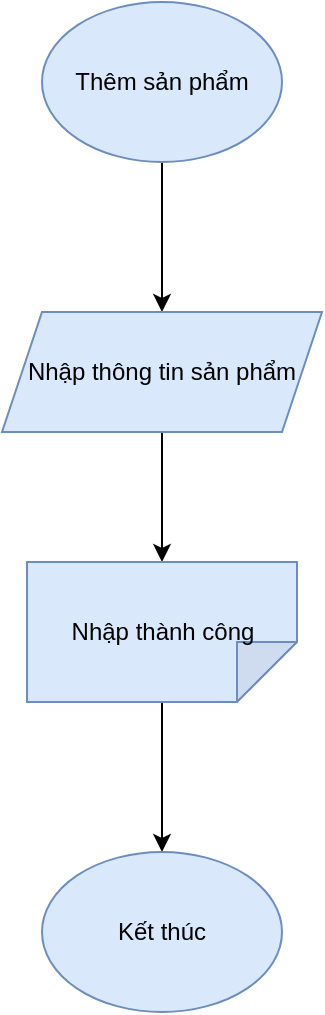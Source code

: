 <mxfile version="13.9.9" type="device" pages="7"><diagram id="C5RBs43oDa-KdzZeNtuy" name="Page-1"><mxGraphModel dx="1422" dy="814" grid="1" gridSize="10" guides="1" tooltips="1" connect="1" arrows="1" fold="1" page="1" pageScale="1" pageWidth="1654" pageHeight="1169" background="none" math="0" shadow="0"><root><mxCell id="WIyWlLk6GJQsqaUBKTNV-0"/><mxCell id="WIyWlLk6GJQsqaUBKTNV-1" parent="WIyWlLk6GJQsqaUBKTNV-0"/><mxCell id="z5embN9jQqUzlBEY5EM7-3" value="" style="edgeStyle=orthogonalEdgeStyle;rounded=0;orthogonalLoop=1;jettySize=auto;html=1;" edge="1" parent="WIyWlLk6GJQsqaUBKTNV-1" source="z5embN9jQqUzlBEY5EM7-1" target="z5embN9jQqUzlBEY5EM7-2"><mxGeometry relative="1" as="geometry"/></mxCell><mxCell id="z5embN9jQqUzlBEY5EM7-1" value="Thêm sản phẩm" style="ellipse;whiteSpace=wrap;html=1;fillColor=#dae8fc;strokeColor=#6c8ebf;" vertex="1" parent="WIyWlLk6GJQsqaUBKTNV-1"><mxGeometry x="610" y="400" width="120" height="80" as="geometry"/></mxCell><mxCell id="z5embN9jQqUzlBEY5EM7-5" value="" style="edgeStyle=orthogonalEdgeStyle;rounded=0;orthogonalLoop=1;jettySize=auto;html=1;" edge="1" parent="WIyWlLk6GJQsqaUBKTNV-1" source="z5embN9jQqUzlBEY5EM7-2" target="z5embN9jQqUzlBEY5EM7-4"><mxGeometry relative="1" as="geometry"/></mxCell><mxCell id="z5embN9jQqUzlBEY5EM7-2" value="Nhập thông tin sản phẩm" style="shape=parallelogram;perimeter=parallelogramPerimeter;whiteSpace=wrap;html=1;fixedSize=1;strokeColor=#6c8ebf;fillColor=#dae8fc;" vertex="1" parent="WIyWlLk6GJQsqaUBKTNV-1"><mxGeometry x="590" y="555" width="160" height="60" as="geometry"/></mxCell><mxCell id="z5embN9jQqUzlBEY5EM7-7" value="" style="edgeStyle=orthogonalEdgeStyle;rounded=0;orthogonalLoop=1;jettySize=auto;html=1;" edge="1" parent="WIyWlLk6GJQsqaUBKTNV-1" source="z5embN9jQqUzlBEY5EM7-4" target="z5embN9jQqUzlBEY5EM7-6"><mxGeometry relative="1" as="geometry"/></mxCell><mxCell id="z5embN9jQqUzlBEY5EM7-4" value="Nhập thành công" style="shape=note;whiteSpace=wrap;html=1;backgroundOutline=1;darkOpacity=0.05;strokeColor=#6c8ebf;fillColor=#dae8fc;direction=south;" vertex="1" parent="WIyWlLk6GJQsqaUBKTNV-1"><mxGeometry x="602.5" y="680" width="135" height="70" as="geometry"/></mxCell><mxCell id="z5embN9jQqUzlBEY5EM7-6" value="Kết thúc" style="ellipse;whiteSpace=wrap;html=1;strokeColor=#6c8ebf;fillColor=#dae8fc;" vertex="1" parent="WIyWlLk6GJQsqaUBKTNV-1"><mxGeometry x="610" y="825" width="120" height="80" as="geometry"/></mxCell></root></mxGraphModel></diagram><diagram id="gBi8NSahCnaKJyosKips" name="Page-2"><mxGraphModel dx="1422" dy="814" grid="1" gridSize="10" guides="1" tooltips="1" connect="1" arrows="1" fold="1" page="1" pageScale="1" pageWidth="1654" pageHeight="1169" math="0" shadow="0"><root><mxCell id="kQyOSCyntuC2I7N7tL3c-0"/><mxCell id="kQyOSCyntuC2I7N7tL3c-1" parent="kQyOSCyntuC2I7N7tL3c-0"/><mxCell id="RY5aost9MhRdPOs0SJP--1" value="" style="edgeStyle=orthogonalEdgeStyle;rounded=0;orthogonalLoop=1;jettySize=auto;html=1;" edge="1" parent="kQyOSCyntuC2I7N7tL3c-1" source="kQyOSCyntuC2I7N7tL3c-2" target="RY5aost9MhRdPOs0SJP--0"><mxGeometry relative="1" as="geometry"/></mxCell><mxCell id="kQyOSCyntuC2I7N7tL3c-2" value="Delete Element" style="ellipse;whiteSpace=wrap;html=1;fillColor=#dae8fc;strokeColor=#6c8ebf;" vertex="1" parent="kQyOSCyntuC2I7N7tL3c-1"><mxGeometry x="660" y="230" width="130" height="90" as="geometry"/></mxCell><mxCell id="RY5aost9MhRdPOs0SJP--9" value="" style="edgeStyle=orthogonalEdgeStyle;rounded=0;orthogonalLoop=1;jettySize=auto;html=1;" edge="1" parent="kQyOSCyntuC2I7N7tL3c-1" source="RY5aost9MhRdPOs0SJP--0" target="RY5aost9MhRdPOs0SJP--4"><mxGeometry relative="1" as="geometry"/></mxCell><mxCell id="RY5aost9MhRdPOs0SJP--0" value="Nhập ID sản phẩm cần xóa" style="shape=parallelogram;perimeter=parallelogramPerimeter;whiteSpace=wrap;html=1;fixedSize=1;strokeColor=#6c8ebf;fillColor=#dae8fc;" vertex="1" parent="kQyOSCyntuC2I7N7tL3c-1"><mxGeometry x="652.5" y="400" width="145" height="75" as="geometry"/></mxCell><mxCell id="RY5aost9MhRdPOs0SJP--13" value="" style="edgeStyle=orthogonalEdgeStyle;rounded=0;orthogonalLoop=1;jettySize=auto;html=1;" edge="1" parent="kQyOSCyntuC2I7N7tL3c-1" source="RY5aost9MhRdPOs0SJP--4" target="RY5aost9MhRdPOs0SJP--12"><mxGeometry relative="1" as="geometry"/></mxCell><mxCell id="RY5aost9MhRdPOs0SJP--20" value="" style="edgeStyle=orthogonalEdgeStyle;rounded=0;orthogonalLoop=1;jettySize=auto;html=1;" edge="1" parent="kQyOSCyntuC2I7N7tL3c-1" source="RY5aost9MhRdPOs0SJP--4" target="RY5aost9MhRdPOs0SJP--19"><mxGeometry relative="1" as="geometry"/></mxCell><mxCell id="RY5aost9MhRdPOs0SJP--4" value="Kiểm Tra ID" style="rhombus;whiteSpace=wrap;html=1;rotation=0;fillColor=#dae8fc;strokeColor=#6c8ebf;" vertex="1" parent="kQyOSCyntuC2I7N7tL3c-1"><mxGeometry x="662.5" y="560" width="125" height="80" as="geometry"/></mxCell><mxCell id="RY5aost9MhRdPOs0SJP--15" value="" style="edgeStyle=orthogonalEdgeStyle;rounded=0;orthogonalLoop=1;jettySize=auto;html=1;" edge="1" parent="kQyOSCyntuC2I7N7tL3c-1" source="RY5aost9MhRdPOs0SJP--12" target="RY5aost9MhRdPOs0SJP--14"><mxGeometry relative="1" as="geometry"/></mxCell><mxCell id="RY5aost9MhRdPOs0SJP--12" value="map.remove(id)" style="whiteSpace=wrap;html=1;fillColor=#dae8fc;strokeColor=#6c8ebf;" vertex="1" parent="kQyOSCyntuC2I7N7tL3c-1"><mxGeometry x="460" y="570" width="120" height="60" as="geometry"/></mxCell><mxCell id="RY5aost9MhRdPOs0SJP--17" style="edgeStyle=orthogonalEdgeStyle;rounded=0;orthogonalLoop=1;jettySize=auto;html=1;entryX=0;entryY=0.5;entryDx=0;entryDy=0;" edge="1" parent="kQyOSCyntuC2I7N7tL3c-1" source="RY5aost9MhRdPOs0SJP--14" target="RY5aost9MhRdPOs0SJP--16"><mxGeometry relative="1" as="geometry"><mxPoint x="690" y="740" as="targetPoint"/></mxGeometry></mxCell><mxCell id="RY5aost9MhRdPOs0SJP--14" value="Xóa thành công" style="shape=note;whiteSpace=wrap;html=1;backgroundOutline=1;darkOpacity=0.05;strokeColor=#6c8ebf;fillColor=#dae8fc;direction=south;" vertex="1" parent="kQyOSCyntuC2I7N7tL3c-1"><mxGeometry x="470" y="700" width="100" height="80" as="geometry"/></mxCell><mxCell id="RY5aost9MhRdPOs0SJP--26" value="" style="edgeStyle=orthogonalEdgeStyle;rounded=0;orthogonalLoop=1;jettySize=auto;html=1;" edge="1" parent="kQyOSCyntuC2I7N7tL3c-1" source="RY5aost9MhRdPOs0SJP--16" target="RY5aost9MhRdPOs0SJP--25"><mxGeometry relative="1" as="geometry"/></mxCell><mxCell id="RY5aost9MhRdPOs0SJP--16" value="" style="ellipse;whiteSpace=wrap;html=1;aspect=fixed;fillColor=#dae8fc;strokeColor=#6c8ebf;" vertex="1" parent="kQyOSCyntuC2I7N7tL3c-1"><mxGeometry x="705" y="720" width="40" height="40" as="geometry"/></mxCell><mxCell id="RY5aost9MhRdPOs0SJP--18" value="True" style="text;html=1;align=center;verticalAlign=middle;resizable=0;points=[];autosize=1;" vertex="1" parent="kQyOSCyntuC2I7N7tL3c-1"><mxGeometry x="610" y="575" width="40" height="20" as="geometry"/></mxCell><mxCell id="RY5aost9MhRdPOs0SJP--23" value="" style="edgeStyle=orthogonalEdgeStyle;rounded=0;orthogonalLoop=1;jettySize=auto;html=1;" edge="1" parent="kQyOSCyntuC2I7N7tL3c-1" source="RY5aost9MhRdPOs0SJP--19" target="RY5aost9MhRdPOs0SJP--22"><mxGeometry relative="1" as="geometry"/></mxCell><mxCell id="RY5aost9MhRdPOs0SJP--19" value="Không thực hiện" style="whiteSpace=wrap;html=1;strokeColor=#6c8ebf;fillColor=#dae8fc;" vertex="1" parent="kQyOSCyntuC2I7N7tL3c-1"><mxGeometry x="870" y="570" width="120" height="60" as="geometry"/></mxCell><mxCell id="RY5aost9MhRdPOs0SJP--24" style="edgeStyle=orthogonalEdgeStyle;rounded=0;orthogonalLoop=1;jettySize=auto;html=1;" edge="1" parent="kQyOSCyntuC2I7N7tL3c-1" source="RY5aost9MhRdPOs0SJP--22" target="RY5aost9MhRdPOs0SJP--16"><mxGeometry relative="1" as="geometry"/></mxCell><mxCell id="RY5aost9MhRdPOs0SJP--22" value="Không tìm thấy ID tương ứng" style="shape=note;whiteSpace=wrap;html=1;backgroundOutline=1;darkOpacity=0.05;strokeColor=#6c8ebf;fillColor=#dae8fc;rotation=0;direction=south;" vertex="1" parent="kQyOSCyntuC2I7N7tL3c-1"><mxGeometry x="880" y="700" width="100" height="80" as="geometry"/></mxCell><mxCell id="RY5aost9MhRdPOs0SJP--25" value="Kết thúc" style="ellipse;whiteSpace=wrap;html=1;fillColor=#dae8fc;strokeColor=#6c8ebf;" vertex="1" parent="kQyOSCyntuC2I7N7tL3c-1"><mxGeometry x="665" y="820" width="120" height="80" as="geometry"/></mxCell><mxCell id="H4AreqDqLy1xKIcV6Jph-0" value="False" style="text;html=1;align=center;verticalAlign=middle;resizable=0;points=[];autosize=1;" vertex="1" parent="kQyOSCyntuC2I7N7tL3c-1"><mxGeometry x="797.5" y="575" width="40" height="20" as="geometry"/></mxCell></root></mxGraphModel></diagram><diagram id="Jdf-fslVia64uTI4Vb70" name="Page-3"><mxGraphModel dx="1422" dy="814" grid="1" gridSize="10" guides="1" tooltips="1" connect="1" arrows="1" fold="1" page="1" pageScale="1" pageWidth="1654" pageHeight="1169" math="0" shadow="0"><root><mxCell id="Fj0uGgO5umCTcltrZ1dI-0"/><mxCell id="Fj0uGgO5umCTcltrZ1dI-1" parent="Fj0uGgO5umCTcltrZ1dI-0"/><mxCell id="bQ5ASnAF2lfRJzPQtW0T-1" value="" style="edgeStyle=orthogonalEdgeStyle;rounded=0;orthogonalLoop=1;jettySize=auto;html=1;fillColor=#dae8fc;strokeColor=#6c8ebf;" edge="1" parent="Fj0uGgO5umCTcltrZ1dI-1" source="Fj0uGgO5umCTcltrZ1dI-2" target="bQ5ASnAF2lfRJzPQtW0T-0"><mxGeometry relative="1" as="geometry"/></mxCell><mxCell id="Fj0uGgO5umCTcltrZ1dI-2" value="Update Element" style="ellipse;whiteSpace=wrap;html=1;fillColor=#dae8fc;strokeColor=#6c8ebf;" vertex="1" parent="Fj0uGgO5umCTcltrZ1dI-1"><mxGeometry x="640" y="280" width="120" height="80" as="geometry"/></mxCell><mxCell id="bQ5ASnAF2lfRJzPQtW0T-3" value="" style="edgeStyle=orthogonalEdgeStyle;rounded=0;orthogonalLoop=1;jettySize=auto;html=1;fillColor=#dae8fc;strokeColor=#6c8ebf;" edge="1" parent="Fj0uGgO5umCTcltrZ1dI-1" source="bQ5ASnAF2lfRJzPQtW0T-0" target="bQ5ASnAF2lfRJzPQtW0T-2"><mxGeometry relative="1" as="geometry"/></mxCell><mxCell id="bQ5ASnAF2lfRJzPQtW0T-0" value="Nhập ID cần Update" style="shape=parallelogram;perimeter=parallelogramPerimeter;whiteSpace=wrap;html=1;fixedSize=1;fillColor=#dae8fc;strokeColor=#6c8ebf;" vertex="1" parent="Fj0uGgO5umCTcltrZ1dI-1"><mxGeometry x="622.5" y="440" width="155" height="80" as="geometry"/></mxCell><mxCell id="ogclpyrymg-iHkzG-lgx-1" value="" style="edgeStyle=orthogonalEdgeStyle;rounded=0;orthogonalLoop=1;jettySize=auto;html=1;fillColor=#dae8fc;strokeColor=#6c8ebf;" edge="1" parent="Fj0uGgO5umCTcltrZ1dI-1" source="bQ5ASnAF2lfRJzPQtW0T-2" target="ogclpyrymg-iHkzG-lgx-0"><mxGeometry relative="1" as="geometry"/></mxCell><mxCell id="ogclpyrymg-iHkzG-lgx-8" value="" style="edgeStyle=orthogonalEdgeStyle;rounded=0;orthogonalLoop=1;jettySize=auto;html=1;fillColor=#dae8fc;strokeColor=#6c8ebf;" edge="1" parent="Fj0uGgO5umCTcltrZ1dI-1" source="bQ5ASnAF2lfRJzPQtW0T-2" target="ogclpyrymg-iHkzG-lgx-7"><mxGeometry relative="1" as="geometry"/></mxCell><mxCell id="bQ5ASnAF2lfRJzPQtW0T-2" value="Kiểm tra ID" style="rhombus;whiteSpace=wrap;html=1;fillColor=#dae8fc;strokeColor=#6c8ebf;" vertex="1" parent="Fj0uGgO5umCTcltrZ1dI-1"><mxGeometry x="635" y="600" width="130" height="80" as="geometry"/></mxCell><mxCell id="ogclpyrymg-iHkzG-lgx-4" value="" style="edgeStyle=orthogonalEdgeStyle;rounded=0;orthogonalLoop=1;jettySize=auto;html=1;fillColor=#dae8fc;strokeColor=#6c8ebf;" edge="1" parent="Fj0uGgO5umCTcltrZ1dI-1" source="ogclpyrymg-iHkzG-lgx-0" target="ogclpyrymg-iHkzG-lgx-3"><mxGeometry relative="1" as="geometry"/></mxCell><mxCell id="ogclpyrymg-iHkzG-lgx-0" value="Thay đổi các thông số của sản phẩm" style="whiteSpace=wrap;html=1;fillColor=#dae8fc;strokeColor=#6c8ebf;" vertex="1" parent="Fj0uGgO5umCTcltrZ1dI-1"><mxGeometry x="420" y="605" width="130" height="70" as="geometry"/></mxCell><mxCell id="ogclpyrymg-iHkzG-lgx-2" value="True" style="text;html=1;align=center;verticalAlign=middle;resizable=0;points=[];autosize=1;" vertex="1" parent="Fj0uGgO5umCTcltrZ1dI-1"><mxGeometry x="580" y="620" width="40" height="20" as="geometry"/></mxCell><mxCell id="ogclpyrymg-iHkzG-lgx-6" value="" style="edgeStyle=orthogonalEdgeStyle;rounded=0;orthogonalLoop=1;jettySize=auto;html=1;fillColor=#dae8fc;strokeColor=#6c8ebf;" edge="1" parent="Fj0uGgO5umCTcltrZ1dI-1" source="ogclpyrymg-iHkzG-lgx-3" target="ogclpyrymg-iHkzG-lgx-5"><mxGeometry relative="1" as="geometry"/></mxCell><mxCell id="ogclpyrymg-iHkzG-lgx-3" value="Update thành công" style="shape=note;whiteSpace=wrap;html=1;backgroundOutline=1;darkOpacity=0.05;direction=south;fillColor=#dae8fc;strokeColor=#6c8ebf;" vertex="1" parent="Fj0uGgO5umCTcltrZ1dI-1"><mxGeometry x="435" y="750" width="100" height="80" as="geometry"/></mxCell><mxCell id="5IWNwTG2UuX8YA0xc3Sx-2" value="" style="edgeStyle=orthogonalEdgeStyle;rounded=0;orthogonalLoop=1;jettySize=auto;html=1;fillColor=#dae8fc;strokeColor=#6c8ebf;" edge="1" parent="Fj0uGgO5umCTcltrZ1dI-1" source="ogclpyrymg-iHkzG-lgx-5" target="5IWNwTG2UuX8YA0xc3Sx-1"><mxGeometry relative="1" as="geometry"/></mxCell><mxCell id="ogclpyrymg-iHkzG-lgx-5" value="" style="ellipse;whiteSpace=wrap;html=1;fillColor=#dae8fc;strokeColor=#6c8ebf;" vertex="1" parent="Fj0uGgO5umCTcltrZ1dI-1"><mxGeometry x="685" y="775" width="30" height="30" as="geometry"/></mxCell><mxCell id="zKoEHIXveLMd4FrSXwEP-1" value="" style="edgeStyle=orthogonalEdgeStyle;rounded=0;orthogonalLoop=1;jettySize=auto;html=1;fillColor=#dae8fc;strokeColor=#6c8ebf;" edge="1" parent="Fj0uGgO5umCTcltrZ1dI-1" source="ogclpyrymg-iHkzG-lgx-7" target="zKoEHIXveLMd4FrSXwEP-0"><mxGeometry relative="1" as="geometry"/></mxCell><mxCell id="ogclpyrymg-iHkzG-lgx-7" value="không thức hiện" style="whiteSpace=wrap;html=1;fillColor=#dae8fc;strokeColor=#6c8ebf;" vertex="1" parent="Fj0uGgO5umCTcltrZ1dI-1"><mxGeometry x="850" y="610" width="120" height="60" as="geometry"/></mxCell><mxCell id="ogclpyrymg-iHkzG-lgx-10" value="False" style="text;html=1;align=center;verticalAlign=middle;whiteSpace=wrap;rounded=0;" vertex="1" parent="Fj0uGgO5umCTcltrZ1dI-1"><mxGeometry x="778" y="620" width="32" height="20" as="geometry"/></mxCell><mxCell id="5IWNwTG2UuX8YA0xc3Sx-0" style="edgeStyle=orthogonalEdgeStyle;rounded=0;orthogonalLoop=1;jettySize=auto;html=1;entryX=1;entryY=0.5;entryDx=0;entryDy=0;fillColor=#dae8fc;strokeColor=#6c8ebf;" edge="1" parent="Fj0uGgO5umCTcltrZ1dI-1" source="zKoEHIXveLMd4FrSXwEP-0" target="ogclpyrymg-iHkzG-lgx-5"><mxGeometry relative="1" as="geometry"/></mxCell><mxCell id="zKoEHIXveLMd4FrSXwEP-0" value="Không tìm thấy ID tương ứng" style="shape=note;whiteSpace=wrap;html=1;backgroundOutline=1;darkOpacity=0.05;direction=south;fillColor=#dae8fc;strokeColor=#6c8ebf;" vertex="1" parent="Fj0uGgO5umCTcltrZ1dI-1"><mxGeometry x="860" y="750" width="100" height="80" as="geometry"/></mxCell><mxCell id="5IWNwTG2UuX8YA0xc3Sx-1" value="Kết thúc" style="ellipse;whiteSpace=wrap;html=1;fillColor=#dae8fc;strokeColor=#6c8ebf;" vertex="1" parent="Fj0uGgO5umCTcltrZ1dI-1"><mxGeometry x="640" y="860" width="120" height="80" as="geometry"/></mxCell></root></mxGraphModel></diagram><diagram id="50_jBs3qNjQ64DaxxhgG" name="Page-4"><mxGraphModel dx="1673" dy="958" grid="1" gridSize="10" guides="1" tooltips="1" connect="1" arrows="1" fold="1" page="1" pageScale="1" pageWidth="1654" pageHeight="1169" math="0" shadow="0"><root><mxCell id="NYnYMPWZzVH0tQpRhnGZ-0"/><mxCell id="NYnYMPWZzVH0tQpRhnGZ-1" parent="NYnYMPWZzVH0tQpRhnGZ-0"/><mxCell id="8St-0AEdwB8JE_ecDu93-21" style="edgeStyle=orthogonalEdgeStyle;rounded=0;orthogonalLoop=1;jettySize=auto;html=1;entryX=0.5;entryY=0;entryDx=0;entryDy=0;" edge="1" parent="NYnYMPWZzVH0tQpRhnGZ-1" source="NYnYMPWZzVH0tQpRhnGZ-2" target="NYnYMPWZzVH0tQpRhnGZ-3"><mxGeometry relative="1" as="geometry"/></mxCell><mxCell id="NYnYMPWZzVH0tQpRhnGZ-2" value="Search Element" style="ellipse;whiteSpace=wrap;html=1;strokeColor=#6c8ebf;fillColor=#dae8fc;" vertex="1" parent="NYnYMPWZzVH0tQpRhnGZ-1"><mxGeometry x="654.38" y="210" width="120" height="80" as="geometry"/></mxCell><mxCell id="8St-0AEdwB8JE_ecDu93-23" style="edgeStyle=orthogonalEdgeStyle;rounded=0;orthogonalLoop=1;jettySize=auto;html=1;" edge="1" parent="NYnYMPWZzVH0tQpRhnGZ-1" source="NYnYMPWZzVH0tQpRhnGZ-3"><mxGeometry relative="1" as="geometry"><mxPoint x="714.38" y="440" as="targetPoint"/></mxGeometry></mxCell><mxCell id="NYnYMPWZzVH0tQpRhnGZ-3" value="Chọn cách Search" style="rhombus;whiteSpace=wrap;html=1;fillColor=#dae8fc;strokeColor=#6c8ebf;" vertex="1" parent="NYnYMPWZzVH0tQpRhnGZ-1"><mxGeometry x="646.88" y="330" width="135" height="90" as="geometry"/></mxCell><mxCell id="NYnYMPWZzVH0tQpRhnGZ-7" value="" style="endArrow=none;html=1;fillColor=#dae8fc;strokeColor=#6c8ebf;" edge="1" parent="NYnYMPWZzVH0tQpRhnGZ-1"><mxGeometry width="50" height="50" relative="1" as="geometry"><mxPoint x="457.51" y="440" as="sourcePoint"/><mxPoint x="977.51" y="440" as="targetPoint"/></mxGeometry></mxCell><mxCell id="NYnYMPWZzVH0tQpRhnGZ-21" value="" style="edgeStyle=orthogonalEdgeStyle;rounded=0;orthogonalLoop=1;jettySize=auto;html=1;fillColor=#dae8fc;strokeColor=#6c8ebf;" edge="1" parent="NYnYMPWZzVH0tQpRhnGZ-1" source="NYnYMPWZzVH0tQpRhnGZ-8" target="NYnYMPWZzVH0tQpRhnGZ-20"><mxGeometry relative="1" as="geometry"/></mxCell><mxCell id="NYnYMPWZzVH0tQpRhnGZ-8" value="By Type" style="rounded=1;whiteSpace=wrap;html=1;strokeColor=#6c8ebf;fillColor=#dae8fc;" vertex="1" parent="NYnYMPWZzVH0tQpRhnGZ-1"><mxGeometry x="400" y="480" width="120" height="60" as="geometry"/></mxCell><mxCell id="NYnYMPWZzVH0tQpRhnGZ-23" value="" style="edgeStyle=orthogonalEdgeStyle;rounded=0;orthogonalLoop=1;jettySize=auto;html=1;fillColor=#dae8fc;strokeColor=#6c8ebf;" edge="1" parent="NYnYMPWZzVH0tQpRhnGZ-1" source="NYnYMPWZzVH0tQpRhnGZ-9" target="NYnYMPWZzVH0tQpRhnGZ-22"><mxGeometry relative="1" as="geometry"/></mxCell><mxCell id="NYnYMPWZzVH0tQpRhnGZ-9" value="By Date" style="rounded=1;whiteSpace=wrap;html=1;strokeColor=#6c8ebf;fillColor=#dae8fc;" vertex="1" parent="NYnYMPWZzVH0tQpRhnGZ-1"><mxGeometry x="570" y="480" width="120" height="60" as="geometry"/></mxCell><mxCell id="NYnYMPWZzVH0tQpRhnGZ-25" value="" style="edgeStyle=orthogonalEdgeStyle;rounded=0;orthogonalLoop=1;jettySize=auto;html=1;fillColor=#dae8fc;strokeColor=#6c8ebf;" edge="1" parent="NYnYMPWZzVH0tQpRhnGZ-1" source="NYnYMPWZzVH0tQpRhnGZ-10" target="NYnYMPWZzVH0tQpRhnGZ-24"><mxGeometry relative="1" as="geometry"/></mxCell><mxCell id="NYnYMPWZzVH0tQpRhnGZ-10" value="By Price range" style="rounded=1;whiteSpace=wrap;html=1;strokeColor=#6c8ebf;fillColor=#dae8fc;" vertex="1" parent="NYnYMPWZzVH0tQpRhnGZ-1"><mxGeometry x="750" y="480" width="120" height="60" as="geometry"/></mxCell><mxCell id="NYnYMPWZzVH0tQpRhnGZ-27" value="" style="edgeStyle=orthogonalEdgeStyle;rounded=0;orthogonalLoop=1;jettySize=auto;html=1;fillColor=#dae8fc;strokeColor=#6c8ebf;" edge="1" parent="NYnYMPWZzVH0tQpRhnGZ-1" source="NYnYMPWZzVH0tQpRhnGZ-11" target="NYnYMPWZzVH0tQpRhnGZ-26"><mxGeometry relative="1" as="geometry"/></mxCell><mxCell id="NYnYMPWZzVH0tQpRhnGZ-11" value="By Name" style="rounded=1;whiteSpace=wrap;html=1;strokeColor=#6c8ebf;fillColor=#dae8fc;" vertex="1" parent="NYnYMPWZzVH0tQpRhnGZ-1"><mxGeometry x="920" y="480" width="120" height="60" as="geometry"/></mxCell><mxCell id="NYnYMPWZzVH0tQpRhnGZ-13" value="" style="endArrow=classic;html=1;entryX=0.5;entryY=0;entryDx=0;entryDy=0;fillColor=#dae8fc;strokeColor=#6c8ebf;" edge="1" parent="NYnYMPWZzVH0tQpRhnGZ-1" target="NYnYMPWZzVH0tQpRhnGZ-11"><mxGeometry width="50" height="50" relative="1" as="geometry"><mxPoint x="980" y="440" as="sourcePoint"/><mxPoint x="750" y="260" as="targetPoint"/></mxGeometry></mxCell><mxCell id="NYnYMPWZzVH0tQpRhnGZ-14" value="" style="endArrow=classic;html=1;entryX=0.5;entryY=0;entryDx=0;entryDy=0;fillColor=#dae8fc;strokeColor=#6c8ebf;" edge="1" parent="NYnYMPWZzVH0tQpRhnGZ-1" target="NYnYMPWZzVH0tQpRhnGZ-10"><mxGeometry width="50" height="50" relative="1" as="geometry"><mxPoint x="810" y="440" as="sourcePoint"/><mxPoint x="750" y="260" as="targetPoint"/></mxGeometry></mxCell><mxCell id="NYnYMPWZzVH0tQpRhnGZ-15" value="" style="endArrow=classic;html=1;entryX=0.5;entryY=0;entryDx=0;entryDy=0;fillColor=#dae8fc;strokeColor=#6c8ebf;" edge="1" parent="NYnYMPWZzVH0tQpRhnGZ-1" target="NYnYMPWZzVH0tQpRhnGZ-9"><mxGeometry width="50" height="50" relative="1" as="geometry"><mxPoint x="630" y="440" as="sourcePoint"/><mxPoint x="750" y="260" as="targetPoint"/></mxGeometry></mxCell><mxCell id="NYnYMPWZzVH0tQpRhnGZ-16" value="" style="endArrow=classic;html=1;fillColor=#dae8fc;strokeColor=#6c8ebf;" edge="1" parent="NYnYMPWZzVH0tQpRhnGZ-1" target="NYnYMPWZzVH0tQpRhnGZ-8"><mxGeometry width="50" height="50" relative="1" as="geometry"><mxPoint x="460" y="440" as="sourcePoint"/><mxPoint x="750" y="260" as="targetPoint"/></mxGeometry></mxCell><mxCell id="8St-0AEdwB8JE_ecDu93-10" style="edgeStyle=orthogonalEdgeStyle;rounded=0;orthogonalLoop=1;jettySize=auto;html=1;entryX=0;entryY=0.5;entryDx=0;entryDy=0;" edge="1" parent="NYnYMPWZzVH0tQpRhnGZ-1" source="NYnYMPWZzVH0tQpRhnGZ-20" target="NYnYMPWZzVH0tQpRhnGZ-28"><mxGeometry relative="1" as="geometry"><Array as="points"><mxPoint x="460" y="746"/></Array></mxGeometry></mxCell><mxCell id="NYnYMPWZzVH0tQpRhnGZ-20" value="Nhập Tpye" style="shape=parallelogram;perimeter=parallelogramPerimeter;whiteSpace=wrap;html=1;fixedSize=1;rounded=1;fillColor=#dae8fc;strokeColor=#6c8ebf;" vertex="1" parent="NYnYMPWZzVH0tQpRhnGZ-1"><mxGeometry x="400" y="620" width="120" height="60" as="geometry"/></mxCell><mxCell id="8St-0AEdwB8JE_ecDu93-14" style="edgeStyle=orthogonalEdgeStyle;rounded=0;orthogonalLoop=1;jettySize=auto;html=1;entryX=0;entryY=0;entryDx=0;entryDy=0;" edge="1" parent="NYnYMPWZzVH0tQpRhnGZ-1" source="NYnYMPWZzVH0tQpRhnGZ-22" target="NYnYMPWZzVH0tQpRhnGZ-28"><mxGeometry relative="1" as="geometry"><Array as="points"><mxPoint x="630" y="730"/><mxPoint x="708" y="730"/></Array></mxGeometry></mxCell><mxCell id="NYnYMPWZzVH0tQpRhnGZ-22" value="Nhập Date" style="shape=parallelogram;perimeter=parallelogramPerimeter;whiteSpace=wrap;html=1;fixedSize=1;rounded=1;fillColor=#dae8fc;strokeColor=#6c8ebf;" vertex="1" parent="NYnYMPWZzVH0tQpRhnGZ-1"><mxGeometry x="570" y="620" width="120" height="60" as="geometry"/></mxCell><mxCell id="8St-0AEdwB8JE_ecDu93-12" style="edgeStyle=orthogonalEdgeStyle;rounded=0;orthogonalLoop=1;jettySize=auto;html=1;entryX=0.5;entryY=0;entryDx=0;entryDy=0;" edge="1" parent="NYnYMPWZzVH0tQpRhnGZ-1" source="NYnYMPWZzVH0tQpRhnGZ-24" target="NYnYMPWZzVH0tQpRhnGZ-28"><mxGeometry relative="1" as="geometry"><Array as="points"><mxPoint x="800" y="650"/><mxPoint x="800" y="730"/></Array></mxGeometry></mxCell><mxCell id="NYnYMPWZzVH0tQpRhnGZ-24" value="Nhập Price range" style="shape=parallelogram;perimeter=parallelogramPerimeter;whiteSpace=wrap;html=1;fixedSize=1;rounded=1;fillColor=#dae8fc;strokeColor=#6c8ebf;" vertex="1" parent="NYnYMPWZzVH0tQpRhnGZ-1"><mxGeometry x="750" y="620" width="120" height="60" as="geometry"/></mxCell><mxCell id="8St-0AEdwB8JE_ecDu93-11" style="edgeStyle=orthogonalEdgeStyle;rounded=0;orthogonalLoop=1;jettySize=auto;html=1;entryX=1;entryY=0.5;entryDx=0;entryDy=0;" edge="1" parent="NYnYMPWZzVH0tQpRhnGZ-1" source="NYnYMPWZzVH0tQpRhnGZ-26" target="NYnYMPWZzVH0tQpRhnGZ-28"><mxGeometry relative="1" as="geometry"><Array as="points"><mxPoint x="980" y="746"/></Array></mxGeometry></mxCell><mxCell id="NYnYMPWZzVH0tQpRhnGZ-26" value="Nhập Name" style="shape=parallelogram;perimeter=parallelogramPerimeter;whiteSpace=wrap;html=1;fixedSize=1;rounded=1;fillColor=#dae8fc;strokeColor=#6c8ebf;" vertex="1" parent="NYnYMPWZzVH0tQpRhnGZ-1"><mxGeometry x="920" y="620" width="120" height="60" as="geometry"/></mxCell><mxCell id="8St-0AEdwB8JE_ecDu93-24" value="" style="edgeStyle=orthogonalEdgeStyle;rounded=0;orthogonalLoop=1;jettySize=auto;html=1;" edge="1" parent="NYnYMPWZzVH0tQpRhnGZ-1" source="NYnYMPWZzVH0tQpRhnGZ-28" target="NYnYMPWZzVH0tQpRhnGZ-33"><mxGeometry relative="1" as="geometry"/></mxCell><mxCell id="NYnYMPWZzVH0tQpRhnGZ-28" value="" style="ellipse;whiteSpace=wrap;html=1;aspect=fixed;strokeColor=#6c8ebf;fillColor=#dae8fc;" vertex="1" parent="NYnYMPWZzVH0tQpRhnGZ-1"><mxGeometry x="703.01" y="730" width="31.5" height="31.5" as="geometry"/></mxCell><mxCell id="NYnYMPWZzVH0tQpRhnGZ-38" value="" style="edgeStyle=orthogonalEdgeStyle;rounded=0;orthogonalLoop=1;jettySize=auto;html=1;fillColor=#dae8fc;strokeColor=#6c8ebf;" edge="1" parent="NYnYMPWZzVH0tQpRhnGZ-1" source="NYnYMPWZzVH0tQpRhnGZ-33" target="NYnYMPWZzVH0tQpRhnGZ-37"><mxGeometry relative="1" as="geometry"/></mxCell><mxCell id="8St-0AEdwB8JE_ecDu93-15" style="edgeStyle=orthogonalEdgeStyle;rounded=0;orthogonalLoop=1;jettySize=auto;html=1;entryX=1;entryY=0.5;entryDx=0;entryDy=0;" edge="1" parent="NYnYMPWZzVH0tQpRhnGZ-1" source="NYnYMPWZzVH0tQpRhnGZ-33" target="NYnYMPWZzVH0tQpRhnGZ-35"><mxGeometry relative="1" as="geometry"/></mxCell><mxCell id="NYnYMPWZzVH0tQpRhnGZ-33" value="Kiểm Tra dữ liệu nhập vào" style="rhombus;whiteSpace=wrap;html=1;fillColor=#dae8fc;strokeColor=#6c8ebf;" vertex="1" parent="NYnYMPWZzVH0tQpRhnGZ-1"><mxGeometry x="661.89" y="810" width="113.75" height="82.75" as="geometry"/></mxCell><mxCell id="W2NR-7ki7YWHX1mw4FA6-1" value="" style="edgeStyle=orthogonalEdgeStyle;rounded=0;orthogonalLoop=1;jettySize=auto;html=1;fillColor=#dae8fc;strokeColor=#6c8ebf;" edge="1" parent="NYnYMPWZzVH0tQpRhnGZ-1" source="NYnYMPWZzVH0tQpRhnGZ-35" target="W2NR-7ki7YWHX1mw4FA6-0"><mxGeometry relative="1" as="geometry"/></mxCell><mxCell id="NYnYMPWZzVH0tQpRhnGZ-35" value="entry.getValue.get..." style="whiteSpace=wrap;html=1;fillColor=#dae8fc;strokeColor=#6c8ebf;" vertex="1" parent="NYnYMPWZzVH0tQpRhnGZ-1"><mxGeometry x="463.755" y="821.375" width="120" height="60" as="geometry"/></mxCell><mxCell id="ssiX1m8MzTNpO5qPHIpl-1" value="" style="edgeStyle=orthogonalEdgeStyle;rounded=0;orthogonalLoop=1;jettySize=auto;html=1;fillColor=#dae8fc;strokeColor=#6c8ebf;" edge="1" parent="NYnYMPWZzVH0tQpRhnGZ-1" source="NYnYMPWZzVH0tQpRhnGZ-37" target="ssiX1m8MzTNpO5qPHIpl-0"><mxGeometry relative="1" as="geometry"/></mxCell><mxCell id="NYnYMPWZzVH0tQpRhnGZ-37" value="không thực hiện" style="whiteSpace=wrap;html=1;fillColor=#dae8fc;strokeColor=#6c8ebf;" vertex="1" parent="NYnYMPWZzVH0tQpRhnGZ-1"><mxGeometry x="861.255" y="821.375" width="120" height="60" as="geometry"/></mxCell><mxCell id="I47R2wlMuo3KXeIgtBQS-4" style="edgeStyle=orthogonalEdgeStyle;rounded=0;orthogonalLoop=1;jettySize=auto;html=1;fillColor=#dae8fc;strokeColor=#6c8ebf;" edge="1" parent="NYnYMPWZzVH0tQpRhnGZ-1" source="W2NR-7ki7YWHX1mw4FA6-0" target="I47R2wlMuo3KXeIgtBQS-0"><mxGeometry relative="1" as="geometry"/></mxCell><mxCell id="W2NR-7ki7YWHX1mw4FA6-0" value="Search thành công in ra màn hình" style="shape=note;whiteSpace=wrap;html=1;backgroundOutline=1;darkOpacity=0.05;fillColor=#dae8fc;direction=south;strokeColor=#6c8ebf;" vertex="1" parent="NYnYMPWZzVH0tQpRhnGZ-1"><mxGeometry x="473.755" y="949.995" width="100" height="80" as="geometry"/></mxCell><mxCell id="I47R2wlMuo3KXeIgtBQS-3" style="edgeStyle=orthogonalEdgeStyle;rounded=0;orthogonalLoop=1;jettySize=auto;html=1;entryX=1;entryY=0.5;entryDx=0;entryDy=0;fillColor=#dae8fc;strokeColor=#6c8ebf;" edge="1" parent="NYnYMPWZzVH0tQpRhnGZ-1" source="ssiX1m8MzTNpO5qPHIpl-0" target="I47R2wlMuo3KXeIgtBQS-0"><mxGeometry relative="1" as="geometry"/></mxCell><mxCell id="ssiX1m8MzTNpO5qPHIpl-0" value="Không tìm thấy dữ liệu tương ưng" style="shape=note;whiteSpace=wrap;html=1;backgroundOutline=1;darkOpacity=0.05;fillColor=#dae8fc;direction=south;strokeColor=#6c8ebf;" vertex="1" parent="NYnYMPWZzVH0tQpRhnGZ-1"><mxGeometry x="871.255" y="949.995" width="100" height="80" as="geometry"/></mxCell><mxCell id="8St-0AEdwB8JE_ecDu93-1" value="" style="edgeStyle=orthogonalEdgeStyle;rounded=0;orthogonalLoop=1;jettySize=auto;html=1;fillColor=#dae8fc;strokeColor=#6c8ebf;" edge="1" parent="NYnYMPWZzVH0tQpRhnGZ-1" source="I47R2wlMuo3KXeIgtBQS-0" target="8St-0AEdwB8JE_ecDu93-0"><mxGeometry relative="1" as="geometry"/></mxCell><mxCell id="I47R2wlMuo3KXeIgtBQS-0" value="" style="ellipse;whiteSpace=wrap;html=1;aspect=fixed;strokeColor=#6c8ebf;fillColor=#dae8fc;" vertex="1" parent="NYnYMPWZzVH0tQpRhnGZ-1"><mxGeometry x="705.51" y="975.49" width="29" height="29" as="geometry"/></mxCell><mxCell id="8St-0AEdwB8JE_ecDu93-0" value="Kết thúc" style="ellipse;whiteSpace=wrap;html=1;fillColor=#dae8fc;strokeColor=#6c8ebf;" vertex="1" parent="NYnYMPWZzVH0tQpRhnGZ-1"><mxGeometry x="660.63" y="1040" width="120" height="80" as="geometry"/></mxCell><mxCell id="8St-0AEdwB8JE_ecDu93-18" value="True" style="text;html=1;align=center;verticalAlign=middle;resizable=0;points=[];autosize=1;" vertex="1" parent="NYnYMPWZzVH0tQpRhnGZ-1"><mxGeometry x="600" y="820" width="40" height="20" as="geometry"/></mxCell><mxCell id="8St-0AEdwB8JE_ecDu93-19" value="False" style="text;html=1;align=center;verticalAlign=middle;resizable=0;points=[];autosize=1;" vertex="1" parent="NYnYMPWZzVH0tQpRhnGZ-1"><mxGeometry x="790" y="821.38" width="40" height="20" as="geometry"/></mxCell></root></mxGraphModel></diagram><diagram id="FDoemwtQVTGEqbVLfBIo" name="Page-5"><mxGraphModel dx="1422" dy="814" grid="1" gridSize="10" guides="1" tooltips="1" connect="1" arrows="1" fold="1" page="1" pageScale="1" pageWidth="1654" pageHeight="1169" math="0" shadow="0"><root><mxCell id="shwta-0lAYkrmc9Nj-9x-0"/><mxCell id="shwta-0lAYkrmc9Nj-9x-1" parent="shwta-0lAYkrmc9Nj-9x-0"/><mxCell id="shwta-0lAYkrmc9Nj-9x-4" value="" style="edgeStyle=orthogonalEdgeStyle;rounded=0;orthogonalLoop=1;jettySize=auto;html=1;" edge="1" parent="shwta-0lAYkrmc9Nj-9x-1" source="shwta-0lAYkrmc9Nj-9x-2" target="shwta-0lAYkrmc9Nj-9x-3"><mxGeometry relative="1" as="geometry"/></mxCell><mxCell id="shwta-0lAYkrmc9Nj-9x-2" value="&lt;font style=&quot;font-size: 12px;&quot;&gt;Sort Element&lt;/font&gt;" style="ellipse;whiteSpace=wrap;html=1;strokeColor=#6c8ebf;fillColor=#dae8fc;fontSize=12;" vertex="1" parent="shwta-0lAYkrmc9Nj-9x-1"><mxGeometry x="763.5" y="220" width="93" height="60" as="geometry"/></mxCell><mxCell id="shwta-0lAYkrmc9Nj-9x-7" style="edgeStyle=orthogonalEdgeStyle;rounded=0;orthogonalLoop=1;jettySize=auto;html=1;fontSize=12;" edge="1" parent="shwta-0lAYkrmc9Nj-9x-1" source="shwta-0lAYkrmc9Nj-9x-3"><mxGeometry relative="1" as="geometry"><mxPoint x="810" y="440" as="targetPoint"/></mxGeometry></mxCell><mxCell id="shwta-0lAYkrmc9Nj-9x-3" value="Chọn cách Sort" style="rhombus;whiteSpace=wrap;html=1;strokeColor=#6c8ebf;fillColor=#dae8fc;" vertex="1" parent="shwta-0lAYkrmc9Nj-9x-1"><mxGeometry x="745.14" y="320" width="129.75" height="80" as="geometry"/></mxCell><mxCell id="shwta-0lAYkrmc9Nj-9x-5" value="" style="endArrow=none;html=1;fontSize=12;fillColor=#dae8fc;strokeColor=#6c8ebf;" edge="1" parent="shwta-0lAYkrmc9Nj-9x-1"><mxGeometry width="50" height="50" relative="1" as="geometry"><mxPoint x="510" y="440" as="sourcePoint"/><mxPoint x="1110" y="440" as="targetPoint"/></mxGeometry></mxCell><mxCell id="shwta-0lAYkrmc9Nj-9x-21" style="edgeStyle=orthogonalEdgeStyle;rounded=0;orthogonalLoop=1;jettySize=auto;html=1;fontSize=12;fillColor=#dae8fc;strokeColor=#6c8ebf;" edge="1" parent="shwta-0lAYkrmc9Nj-9x-1"><mxGeometry relative="1" as="geometry"><mxPoint x="510" y="580" as="targetPoint"/><mxPoint x="510" y="540" as="sourcePoint"/></mxGeometry></mxCell><mxCell id="shwta-0lAYkrmc9Nj-9x-25" style="edgeStyle=orthogonalEdgeStyle;rounded=0;orthogonalLoop=1;jettySize=auto;html=1;fontSize=12;fillColor=#dae8fc;strokeColor=#6c8ebf;" edge="1" parent="shwta-0lAYkrmc9Nj-9x-1"><mxGeometry relative="1" as="geometry"><mxPoint x="660" y="580" as="targetPoint"/><mxPoint x="660" y="540" as="sourcePoint"/></mxGeometry></mxCell><mxCell id="shwta-0lAYkrmc9Nj-9x-24" style="edgeStyle=orthogonalEdgeStyle;rounded=0;orthogonalLoop=1;jettySize=auto;html=1;fontSize=12;fillColor=#dae8fc;strokeColor=#6c8ebf;" edge="1" parent="shwta-0lAYkrmc9Nj-9x-1"><mxGeometry relative="1" as="geometry"><mxPoint x="810" y="580" as="targetPoint"/><mxPoint x="810" y="540" as="sourcePoint"/></mxGeometry></mxCell><mxCell id="shwta-0lAYkrmc9Nj-9x-23" style="edgeStyle=orthogonalEdgeStyle;rounded=0;orthogonalLoop=1;jettySize=auto;html=1;fontSize=12;fillColor=#dae8fc;strokeColor=#6c8ebf;" edge="1" parent="shwta-0lAYkrmc9Nj-9x-1"><mxGeometry relative="1" as="geometry"><mxPoint x="960" y="580" as="targetPoint"/><mxPoint x="960" y="540" as="sourcePoint"/></mxGeometry></mxCell><mxCell id="shwta-0lAYkrmc9Nj-9x-22" style="edgeStyle=orthogonalEdgeStyle;rounded=0;orthogonalLoop=1;jettySize=auto;html=1;fontSize=12;fillColor=#dae8fc;strokeColor=#6c8ebf;" edge="1" parent="shwta-0lAYkrmc9Nj-9x-1"><mxGeometry relative="1" as="geometry"><mxPoint x="1110" y="580" as="targetPoint"/><mxPoint x="1110" y="540" as="sourcePoint"/></mxGeometry></mxCell><mxCell id="shwta-0lAYkrmc9Nj-9x-13" value="" style="endArrow=classic;html=1;fontSize=12;entryX=0.5;entryY=0;entryDx=0;entryDy=0;fillColor=#dae8fc;strokeColor=#6c8ebf;" edge="1" parent="shwta-0lAYkrmc9Nj-9x-1"><mxGeometry width="50" height="50" relative="1" as="geometry"><mxPoint x="510" y="440" as="sourcePoint"/><mxPoint x="510" y="480" as="targetPoint"/></mxGeometry></mxCell><mxCell id="shwta-0lAYkrmc9Nj-9x-14" value="" style="endArrow=classic;html=1;fontSize=12;entryX=0.5;entryY=0;entryDx=0;entryDy=0;fillColor=#dae8fc;strokeColor=#6c8ebf;" edge="1" parent="shwta-0lAYkrmc9Nj-9x-1"><mxGeometry width="50" height="50" relative="1" as="geometry"><mxPoint x="1110" y="440" as="sourcePoint"/><mxPoint x="1110" y="480" as="targetPoint"/></mxGeometry></mxCell><mxCell id="shwta-0lAYkrmc9Nj-9x-15" value="" style="endArrow=classic;html=1;fontSize=12;entryX=0.5;entryY=0;entryDx=0;entryDy=0;fillColor=#dae8fc;strokeColor=#6c8ebf;" edge="1" parent="shwta-0lAYkrmc9Nj-9x-1"><mxGeometry width="50" height="50" relative="1" as="geometry"><mxPoint x="660" y="440" as="sourcePoint"/><mxPoint x="660" y="480" as="targetPoint"/></mxGeometry></mxCell><mxCell id="shwta-0lAYkrmc9Nj-9x-16" value="" style="endArrow=classic;html=1;fontSize=12;entryX=0.5;entryY=0;entryDx=0;entryDy=0;fillColor=#dae8fc;strokeColor=#6c8ebf;" edge="1" parent="shwta-0lAYkrmc9Nj-9x-1"><mxGeometry width="50" height="50" relative="1" as="geometry"><mxPoint x="810" y="440" as="sourcePoint"/><mxPoint x="810" y="480" as="targetPoint"/></mxGeometry></mxCell><mxCell id="shwta-0lAYkrmc9Nj-9x-17" value="" style="endArrow=classic;html=1;fontSize=12;entryX=0.5;entryY=0;entryDx=0;entryDy=0;fillColor=#dae8fc;strokeColor=#6c8ebf;" edge="1" parent="shwta-0lAYkrmc9Nj-9x-1"><mxGeometry width="50" height="50" relative="1" as="geometry"><mxPoint x="960" y="440" as="sourcePoint"/><mxPoint x="960" y="480" as="targetPoint"/></mxGeometry></mxCell><mxCell id="shwta-0lAYkrmc9Nj-9x-20" value="" style="endArrow=none;html=1;fontSize=12;fillColor=#dae8fc;strokeColor=#6c8ebf;" edge="1" parent="shwta-0lAYkrmc9Nj-9x-1"><mxGeometry width="50" height="50" relative="1" as="geometry"><mxPoint x="510" y="584" as="sourcePoint"/><mxPoint x="1110" y="584" as="targetPoint"/></mxGeometry></mxCell><mxCell id="shwta-0lAYkrmc9Nj-9x-26" value="" style="endArrow=classic;html=1;fontSize=12;fillColor=#dae8fc;strokeColor=#6c8ebf;" edge="1" parent="shwta-0lAYkrmc9Nj-9x-1"><mxGeometry width="50" height="50" relative="1" as="geometry"><mxPoint x="810" y="580" as="sourcePoint"/><mxPoint x="810" y="640" as="targetPoint"/></mxGeometry></mxCell><mxCell id="shwta-0lAYkrmc9Nj-9x-27" value="By Price" style="shape=parallelogram;perimeter=parallelogramPerimeter;whiteSpace=wrap;html=1;fixedSize=1;rounded=1;fillColor=#dae8fc;strokeColor=#6c8ebf;" vertex="1" parent="shwta-0lAYkrmc9Nj-9x-1"><mxGeometry x="450" y="480" width="120" height="60" as="geometry"/></mxCell><mxCell id="shwta-0lAYkrmc9Nj-9x-28" value="By Date" style="shape=parallelogram;perimeter=parallelogramPerimeter;whiteSpace=wrap;html=1;fixedSize=1;rounded=1;fillColor=#dae8fc;strokeColor=#6c8ebf;" vertex="1" parent="shwta-0lAYkrmc9Nj-9x-1"><mxGeometry x="600" y="480" width="120" height="60" as="geometry"/></mxCell><mxCell id="shwta-0lAYkrmc9Nj-9x-29" value="By ID" style="shape=parallelogram;perimeter=parallelogramPerimeter;whiteSpace=wrap;html=1;fixedSize=1;rounded=1;fillColor=#dae8fc;strokeColor=#6c8ebf;" vertex="1" parent="shwta-0lAYkrmc9Nj-9x-1"><mxGeometry x="750" y="480" width="120" height="60" as="geometry"/></mxCell><mxCell id="shwta-0lAYkrmc9Nj-9x-30" value="By Tpye &amp;amp; Day" style="shape=parallelogram;perimeter=parallelogramPerimeter;whiteSpace=wrap;html=1;fixedSize=1;rounded=1;fillColor=#dae8fc;strokeColor=#6c8ebf;" vertex="1" parent="shwta-0lAYkrmc9Nj-9x-1"><mxGeometry x="900" y="480" width="120" height="60" as="geometry"/></mxCell><mxCell id="shwta-0lAYkrmc9Nj-9x-31" value="By Type &amp;amp; Price" style="shape=parallelogram;perimeter=parallelogramPerimeter;whiteSpace=wrap;html=1;fixedSize=1;rounded=1;fillColor=#dae8fc;strokeColor=#6c8ebf;" vertex="1" parent="shwta-0lAYkrmc9Nj-9x-1"><mxGeometry x="1050" y="480" width="120" height="60" as="geometry"/></mxCell><mxCell id="shwta-0lAYkrmc9Nj-9x-38" style="edgeStyle=orthogonalEdgeStyle;rounded=0;orthogonalLoop=1;jettySize=auto;html=1;fontSize=12;fillColor=#dae8fc;strokeColor=#6c8ebf;" edge="1" parent="shwta-0lAYkrmc9Nj-9x-1" source="shwta-0lAYkrmc9Nj-9x-32"><mxGeometry relative="1" as="geometry"><mxPoint x="730" y="780" as="targetPoint"/></mxGeometry></mxCell><mxCell id="shwta-0lAYkrmc9Nj-9x-32" value="Decrease" style="shape=parallelogram;perimeter=parallelogramPerimeter;whiteSpace=wrap;html=1;fixedSize=1;rounded=1;fillColor=#dae8fc;strokeColor=#6c8ebf;" vertex="1" parent="shwta-0lAYkrmc9Nj-9x-1"><mxGeometry x="670" y="680" width="120" height="60" as="geometry"/></mxCell><mxCell id="shwta-0lAYkrmc9Nj-9x-39" style="edgeStyle=orthogonalEdgeStyle;rounded=0;orthogonalLoop=1;jettySize=auto;html=1;fontSize=12;fillColor=#dae8fc;strokeColor=#6c8ebf;" edge="1" parent="shwta-0lAYkrmc9Nj-9x-1" source="shwta-0lAYkrmc9Nj-9x-33"><mxGeometry relative="1" as="geometry"><mxPoint x="890" y="780" as="targetPoint"/></mxGeometry></mxCell><mxCell id="shwta-0lAYkrmc9Nj-9x-33" value="Increase" style="shape=parallelogram;perimeter=parallelogramPerimeter;whiteSpace=wrap;html=1;fixedSize=1;rounded=1;fillColor=#dae8fc;strokeColor=#6c8ebf;" vertex="1" parent="shwta-0lAYkrmc9Nj-9x-1"><mxGeometry x="830" y="680" width="120" height="60" as="geometry"/></mxCell><mxCell id="shwta-0lAYkrmc9Nj-9x-34" value="" style="endArrow=none;html=1;fontSize=12;fillColor=#dae8fc;strokeColor=#6c8ebf;" edge="1" parent="shwta-0lAYkrmc9Nj-9x-1"><mxGeometry width="50" height="50" relative="1" as="geometry"><mxPoint x="731.63" y="640" as="sourcePoint"/><mxPoint x="891.63" y="640" as="targetPoint"/></mxGeometry></mxCell><mxCell id="shwta-0lAYkrmc9Nj-9x-35" value="" style="endArrow=classic;html=1;fontSize=12;entryX=0.5;entryY=0;entryDx=0;entryDy=0;fillColor=#dae8fc;strokeColor=#6c8ebf;" edge="1" parent="shwta-0lAYkrmc9Nj-9x-1" target="shwta-0lAYkrmc9Nj-9x-32"><mxGeometry width="50" height="50" relative="1" as="geometry"><mxPoint x="730" y="640" as="sourcePoint"/><mxPoint x="870" y="540" as="targetPoint"/></mxGeometry></mxCell><mxCell id="shwta-0lAYkrmc9Nj-9x-36" value="" style="endArrow=classic;html=1;fontSize=12;entryX=0.5;entryY=0;entryDx=0;entryDy=0;fillColor=#dae8fc;strokeColor=#6c8ebf;" edge="1" parent="shwta-0lAYkrmc9Nj-9x-1" target="shwta-0lAYkrmc9Nj-9x-33"><mxGeometry width="50" height="50" relative="1" as="geometry"><mxPoint x="890" y="640" as="sourcePoint"/><mxPoint x="870" y="540" as="targetPoint"/></mxGeometry></mxCell><mxCell id="shwta-0lAYkrmc9Nj-9x-37" value="" style="endArrow=none;html=1;fontSize=12;fillColor=#dae8fc;strokeColor=#6c8ebf;" edge="1" parent="shwta-0lAYkrmc9Nj-9x-1"><mxGeometry width="50" height="50" relative="1" as="geometry"><mxPoint x="730" y="780" as="sourcePoint"/><mxPoint x="890" y="780" as="targetPoint"/></mxGeometry></mxCell><mxCell id="shwta-0lAYkrmc9Nj-9x-43" value="" style="edgeStyle=orthogonalEdgeStyle;rounded=0;orthogonalLoop=1;jettySize=auto;html=1;fontSize=12;fillColor=#dae8fc;strokeColor=#6c8ebf;" edge="1" parent="shwta-0lAYkrmc9Nj-9x-1" source="shwta-0lAYkrmc9Nj-9x-40" target="shwta-0lAYkrmc9Nj-9x-42"><mxGeometry relative="1" as="geometry"/></mxCell><mxCell id="shwta-0lAYkrmc9Nj-9x-40" value="In ra màn hình" style="shape=note;whiteSpace=wrap;html=1;backgroundOutline=1;darkOpacity=0.05;rounded=1;fillColor=#dae8fc;direction=south;strokeColor=#6c8ebf;" vertex="1" parent="shwta-0lAYkrmc9Nj-9x-1"><mxGeometry x="760" y="820" width="100" height="80" as="geometry"/></mxCell><mxCell id="shwta-0lAYkrmc9Nj-9x-41" value="" style="endArrow=classic;html=1;fontSize=12;entryX=0;entryY=0.5;entryDx=0;entryDy=0;entryPerimeter=0;fillColor=#dae8fc;strokeColor=#6c8ebf;" edge="1" parent="shwta-0lAYkrmc9Nj-9x-1" target="shwta-0lAYkrmc9Nj-9x-40"><mxGeometry width="50" height="50" relative="1" as="geometry"><mxPoint x="810" y="780" as="sourcePoint"/><mxPoint x="700" y="800" as="targetPoint"/></mxGeometry></mxCell><mxCell id="shwta-0lAYkrmc9Nj-9x-42" value="Kết thúc chương trình" style="ellipse;whiteSpace=wrap;html=1;rounded=1;fillColor=#dae8fc;strokeColor=#6c8ebf;" vertex="1" parent="shwta-0lAYkrmc9Nj-9x-1"><mxGeometry x="750" y="950" width="120" height="80" as="geometry"/></mxCell></root></mxGraphModel></diagram><diagram id="M04aO8qbILSxzbr3Q_qs" name="Page-6"><mxGraphModel dx="1422" dy="814" grid="1" gridSize="10" guides="1" tooltips="1" connect="1" arrows="1" fold="1" page="1" pageScale="1" pageWidth="1654" pageHeight="1169" math="0" shadow="0"><root><mxCell id="EeRQuUPxxzp7yKje827w-0"/><mxCell id="EeRQuUPxxzp7yKje827w-1" parent="EeRQuUPxxzp7yKje827w-0"/><mxCell id="EeRQuUPxxzp7yKje827w-4" value="" style="edgeStyle=orthogonalEdgeStyle;rounded=0;orthogonalLoop=1;jettySize=auto;html=1;fontSize=12;fillColor=#dae8fc;strokeColor=#6c8ebf;" edge="1" parent="EeRQuUPxxzp7yKje827w-1" source="EeRQuUPxxzp7yKje827w-2" target="EeRQuUPxxzp7yKje827w-3"><mxGeometry relative="1" as="geometry"/></mxCell><mxCell id="EeRQuUPxxzp7yKje827w-2" value="Statistical" style="ellipse;whiteSpace=wrap;html=1;rounded=1;fillColor=#dae8fc;strokeColor=#6c8ebf;" vertex="1" parent="EeRQuUPxxzp7yKje827w-1"><mxGeometry x="630" y="80" width="120" height="80" as="geometry"/></mxCell><mxCell id="cN4iOVwBRp8Pd_OTHbnB-1" value="" style="edgeStyle=orthogonalEdgeStyle;rounded=0;orthogonalLoop=1;jettySize=auto;html=1;fontSize=12;fillColor=#dae8fc;strokeColor=#6c8ebf;" edge="1" parent="EeRQuUPxxzp7yKje827w-1" source="EeRQuUPxxzp7yKje827w-3" target="cN4iOVwBRp8Pd_OTHbnB-0"><mxGeometry relative="1" as="geometry"/></mxCell><mxCell id="EeRQuUPxxzp7yKje827w-3" value="entry.getValue" style="whiteSpace=wrap;html=1;rounded=1;fillColor=#dae8fc;strokeColor=#6c8ebf;" vertex="1" parent="EeRQuUPxxzp7yKje827w-1"><mxGeometry x="630" y="210" width="120" height="60" as="geometry"/></mxCell><mxCell id="cN4iOVwBRp8Pd_OTHbnB-3" value="" style="edgeStyle=orthogonalEdgeStyle;rounded=0;orthogonalLoop=1;jettySize=auto;html=1;fontSize=12;fillColor=#dae8fc;strokeColor=#6c8ebf;" edge="1" parent="EeRQuUPxxzp7yKje827w-1" source="cN4iOVwBRp8Pd_OTHbnB-0" target="cN4iOVwBRp8Pd_OTHbnB-2"><mxGeometry relative="1" as="geometry"/></mxCell><mxCell id="cN4iOVwBRp8Pd_OTHbnB-0" value="in ra màn hình" style="shape=note;whiteSpace=wrap;html=1;backgroundOutline=1;darkOpacity=0.05;rounded=1;fillColor=#dae8fc;direction=south;size=29;strokeColor=#6c8ebf;" vertex="1" parent="EeRQuUPxxzp7yKje827w-1"><mxGeometry x="640" y="320" width="100" height="80" as="geometry"/></mxCell><mxCell id="cN4iOVwBRp8Pd_OTHbnB-2" value="Kết thúc" style="ellipse;whiteSpace=wrap;html=1;rounded=1;fillColor=#dae8fc;strokeColor=#6c8ebf;" vertex="1" parent="EeRQuUPxxzp7yKje827w-1"><mxGeometry x="630" y="450" width="120" height="80" as="geometry"/></mxCell></root></mxGraphModel></diagram><diagram id="P0ZKUKLPQPOJdOLoFqVM" name="Page-7"><mxGraphModel dx="1422" dy="814" grid="1" gridSize="10" guides="1" tooltips="1" connect="1" arrows="1" fold="1" page="1" pageScale="1" pageWidth="1654" pageHeight="1169" math="0" shadow="0"><root><mxCell id="D70BKfkBx9sazxBYDe0I-0"/><mxCell id="D70BKfkBx9sazxBYDe0I-1" parent="D70BKfkBx9sazxBYDe0I-0"/><mxCell id="D70BKfkBx9sazxBYDe0I-6" value="" style="edgeStyle=orthogonalEdgeStyle;rounded=0;orthogonalLoop=1;jettySize=auto;html=1;fontSize=12;fillColor=#dae8fc;strokeColor=#6c8ebf;" edge="1" parent="D70BKfkBx9sazxBYDe0I-1" source="D70BKfkBx9sazxBYDe0I-2" target="D70BKfkBx9sazxBYDe0I-5"><mxGeometry relative="1" as="geometry"/></mxCell><mxCell id="D70BKfkBx9sazxBYDe0I-2" value="Export" style="ellipse;whiteSpace=wrap;html=1;rounded=1;fillColor=#dae8fc;strokeColor=#6c8ebf;" vertex="1" parent="D70BKfkBx9sazxBYDe0I-1"><mxGeometry x="652.5" y="80" width="110" height="70" as="geometry"/></mxCell><mxCell id="D70BKfkBx9sazxBYDe0I-13" value="" style="edgeStyle=orthogonalEdgeStyle;rounded=0;orthogonalLoop=1;jettySize=auto;html=1;fontSize=12;fillColor=#dae8fc;strokeColor=#6c8ebf;" edge="1" parent="D70BKfkBx9sazxBYDe0I-1" source="D70BKfkBx9sazxBYDe0I-5" target="D70BKfkBx9sazxBYDe0I-10"><mxGeometry relative="1" as="geometry"/></mxCell><mxCell id="D70BKfkBx9sazxBYDe0I-5" value="Chọn cách Export" style="rhombus;whiteSpace=wrap;html=1;rounded=1;fillColor=#dae8fc;direction=south;strokeColor=#6c8ebf;" vertex="1" parent="D70BKfkBx9sazxBYDe0I-1"><mxGeometry x="645" y="200" width="125" height="80" as="geometry"/></mxCell><mxCell id="D70BKfkBx9sazxBYDe0I-7" value="" style="endArrow=none;html=1;fontSize=12;fillColor=#dae8fc;strokeColor=#6c8ebf;" edge="1" parent="D70BKfkBx9sazxBYDe0I-1"><mxGeometry width="50" height="50" relative="1" as="geometry"><mxPoint x="620" y="320" as="sourcePoint"/><mxPoint x="790" y="320" as="targetPoint"/></mxGeometry></mxCell><mxCell id="D70BKfkBx9sazxBYDe0I-15" value="" style="edgeStyle=orthogonalEdgeStyle;rounded=0;orthogonalLoop=1;jettySize=auto;html=1;fontSize=12;fillColor=#dae8fc;strokeColor=#6c8ebf;" edge="1" parent="D70BKfkBx9sazxBYDe0I-1" source="D70BKfkBx9sazxBYDe0I-9" target="D70BKfkBx9sazxBYDe0I-14"><mxGeometry relative="1" as="geometry"/></mxCell><mxCell id="D70BKfkBx9sazxBYDe0I-9" value="Export All" style="shape=parallelogram;perimeter=parallelogramPerimeter;whiteSpace=wrap;html=1;fixedSize=1;rounded=1;fillColor=#dae8fc;strokeColor=#6c8ebf;" vertex="1" parent="D70BKfkBx9sazxBYDe0I-1"><mxGeometry x="560" y="360" width="120" height="60" as="geometry"/></mxCell><mxCell id="D70BKfkBx9sazxBYDe0I-17" value="" style="edgeStyle=orthogonalEdgeStyle;rounded=0;orthogonalLoop=1;jettySize=auto;html=1;fontSize=12;fillColor=#dae8fc;strokeColor=#6c8ebf;" edge="1" parent="D70BKfkBx9sazxBYDe0I-1" source="D70BKfkBx9sazxBYDe0I-10" target="D70BKfkBx9sazxBYDe0I-16"><mxGeometry relative="1" as="geometry"/></mxCell><mxCell id="D70BKfkBx9sazxBYDe0I-10" value="Export By Type" style="shape=parallelogram;perimeter=parallelogramPerimeter;whiteSpace=wrap;html=1;fixedSize=1;rounded=1;fillColor=#dae8fc;strokeColor=#6c8ebf;" vertex="1" parent="D70BKfkBx9sazxBYDe0I-1"><mxGeometry x="730" y="360" width="120" height="60" as="geometry"/></mxCell><mxCell id="D70BKfkBx9sazxBYDe0I-11" value="" style="endArrow=classic;html=1;fontSize=12;entryX=0.5;entryY=0;entryDx=0;entryDy=0;fillColor=#dae8fc;strokeColor=#6c8ebf;" edge="1" parent="D70BKfkBx9sazxBYDe0I-1" target="D70BKfkBx9sazxBYDe0I-9"><mxGeometry width="50" height="50" relative="1" as="geometry"><mxPoint x="620" y="320" as="sourcePoint"/><mxPoint x="630" y="520" as="targetPoint"/></mxGeometry></mxCell><mxCell id="D70BKfkBx9sazxBYDe0I-12" value="" style="endArrow=classic;html=1;fontSize=12;entryX=0.5;entryY=0;entryDx=0;entryDy=0;fillColor=#dae8fc;strokeColor=#6c8ebf;" edge="1" parent="D70BKfkBx9sazxBYDe0I-1" target="D70BKfkBx9sazxBYDe0I-10"><mxGeometry width="50" height="50" relative="1" as="geometry"><mxPoint x="790" y="320" as="sourcePoint"/><mxPoint x="730" y="490" as="targetPoint"/></mxGeometry></mxCell><mxCell id="D70BKfkBx9sazxBYDe0I-19" style="edgeStyle=orthogonalEdgeStyle;rounded=0;orthogonalLoop=1;jettySize=auto;html=1;fontSize=12;fillColor=#dae8fc;strokeColor=#6c8ebf;" edge="1" parent="D70BKfkBx9sazxBYDe0I-1" source="D70BKfkBx9sazxBYDe0I-14"><mxGeometry relative="1" as="geometry"><mxPoint x="620" y="600" as="targetPoint"/></mxGeometry></mxCell><mxCell id="D70BKfkBx9sazxBYDe0I-14" value="Read File&lt;br&gt;mapProduct.clear" style="whiteSpace=wrap;html=1;rounded=1;fillColor=#dae8fc;strokeColor=#6c8ebf;" vertex="1" parent="D70BKfkBx9sazxBYDe0I-1"><mxGeometry x="550" y="480" width="140" height="70" as="geometry"/></mxCell><mxCell id="D70BKfkBx9sazxBYDe0I-20" style="edgeStyle=orthogonalEdgeStyle;rounded=0;orthogonalLoop=1;jettySize=auto;html=1;fontSize=12;fillColor=#dae8fc;strokeColor=#6c8ebf;" edge="1" parent="D70BKfkBx9sazxBYDe0I-1" source="D70BKfkBx9sazxBYDe0I-16"><mxGeometry relative="1" as="geometry"><mxPoint x="790" y="600" as="targetPoint"/></mxGeometry></mxCell><mxCell id="D70BKfkBx9sazxBYDe0I-16" value="entry.getValue().getType&lt;br&gt;mapProduct.remove" style="whiteSpace=wrap;html=1;rounded=1;fillColor=#dae8fc;strokeColor=#6c8ebf;" vertex="1" parent="D70BKfkBx9sazxBYDe0I-1"><mxGeometry x="720" y="480" width="140" height="70" as="geometry"/></mxCell><mxCell id="D70BKfkBx9sazxBYDe0I-18" value="" style="endArrow=none;html=1;fontSize=12;fillColor=#dae8fc;strokeColor=#6c8ebf;" edge="1" parent="D70BKfkBx9sazxBYDe0I-1"><mxGeometry width="50" height="50" relative="1" as="geometry"><mxPoint x="620" y="600" as="sourcePoint"/><mxPoint x="790" y="600" as="targetPoint"/><Array as="points"><mxPoint x="710" y="600"/></Array></mxGeometry></mxCell><mxCell id="D70BKfkBx9sazxBYDe0I-26" value="" style="edgeStyle=orthogonalEdgeStyle;rounded=0;orthogonalLoop=1;jettySize=auto;html=1;fontSize=12;fillColor=#dae8fc;strokeColor=#6c8ebf;" edge="1" parent="D70BKfkBx9sazxBYDe0I-1" source="D70BKfkBx9sazxBYDe0I-21" target="D70BKfkBx9sazxBYDe0I-25"><mxGeometry relative="1" as="geometry"/></mxCell><mxCell id="D70BKfkBx9sazxBYDe0I-21" value="" style="ellipse;whiteSpace=wrap;html=1;aspect=fixed;rounded=1;fillColor=#dae8fc;strokeColor=#6c8ebf;" vertex="1" parent="D70BKfkBx9sazxBYDe0I-1"><mxGeometry x="697.5" y="630" width="20" height="20" as="geometry"/></mxCell><mxCell id="D70BKfkBx9sazxBYDe0I-24" value="" style="endArrow=classic;html=1;fontSize=12;entryX=0.5;entryY=0;entryDx=0;entryDy=0;fillColor=#dae8fc;strokeColor=#6c8ebf;" edge="1" parent="D70BKfkBx9sazxBYDe0I-1" target="D70BKfkBx9sazxBYDe0I-21"><mxGeometry width="50" height="50" relative="1" as="geometry"><mxPoint x="708" y="600" as="sourcePoint"/><mxPoint x="750" y="380" as="targetPoint"/></mxGeometry></mxCell><mxCell id="D70BKfkBx9sazxBYDe0I-25" value="Kết thúc" style="ellipse;whiteSpace=wrap;html=1;rounded=1;fillColor=#dae8fc;strokeColor=#6c8ebf;" vertex="1" parent="D70BKfkBx9sazxBYDe0I-1"><mxGeometry x="647.5" y="690" width="120" height="80" as="geometry"/></mxCell></root></mxGraphModel></diagram></mxfile>